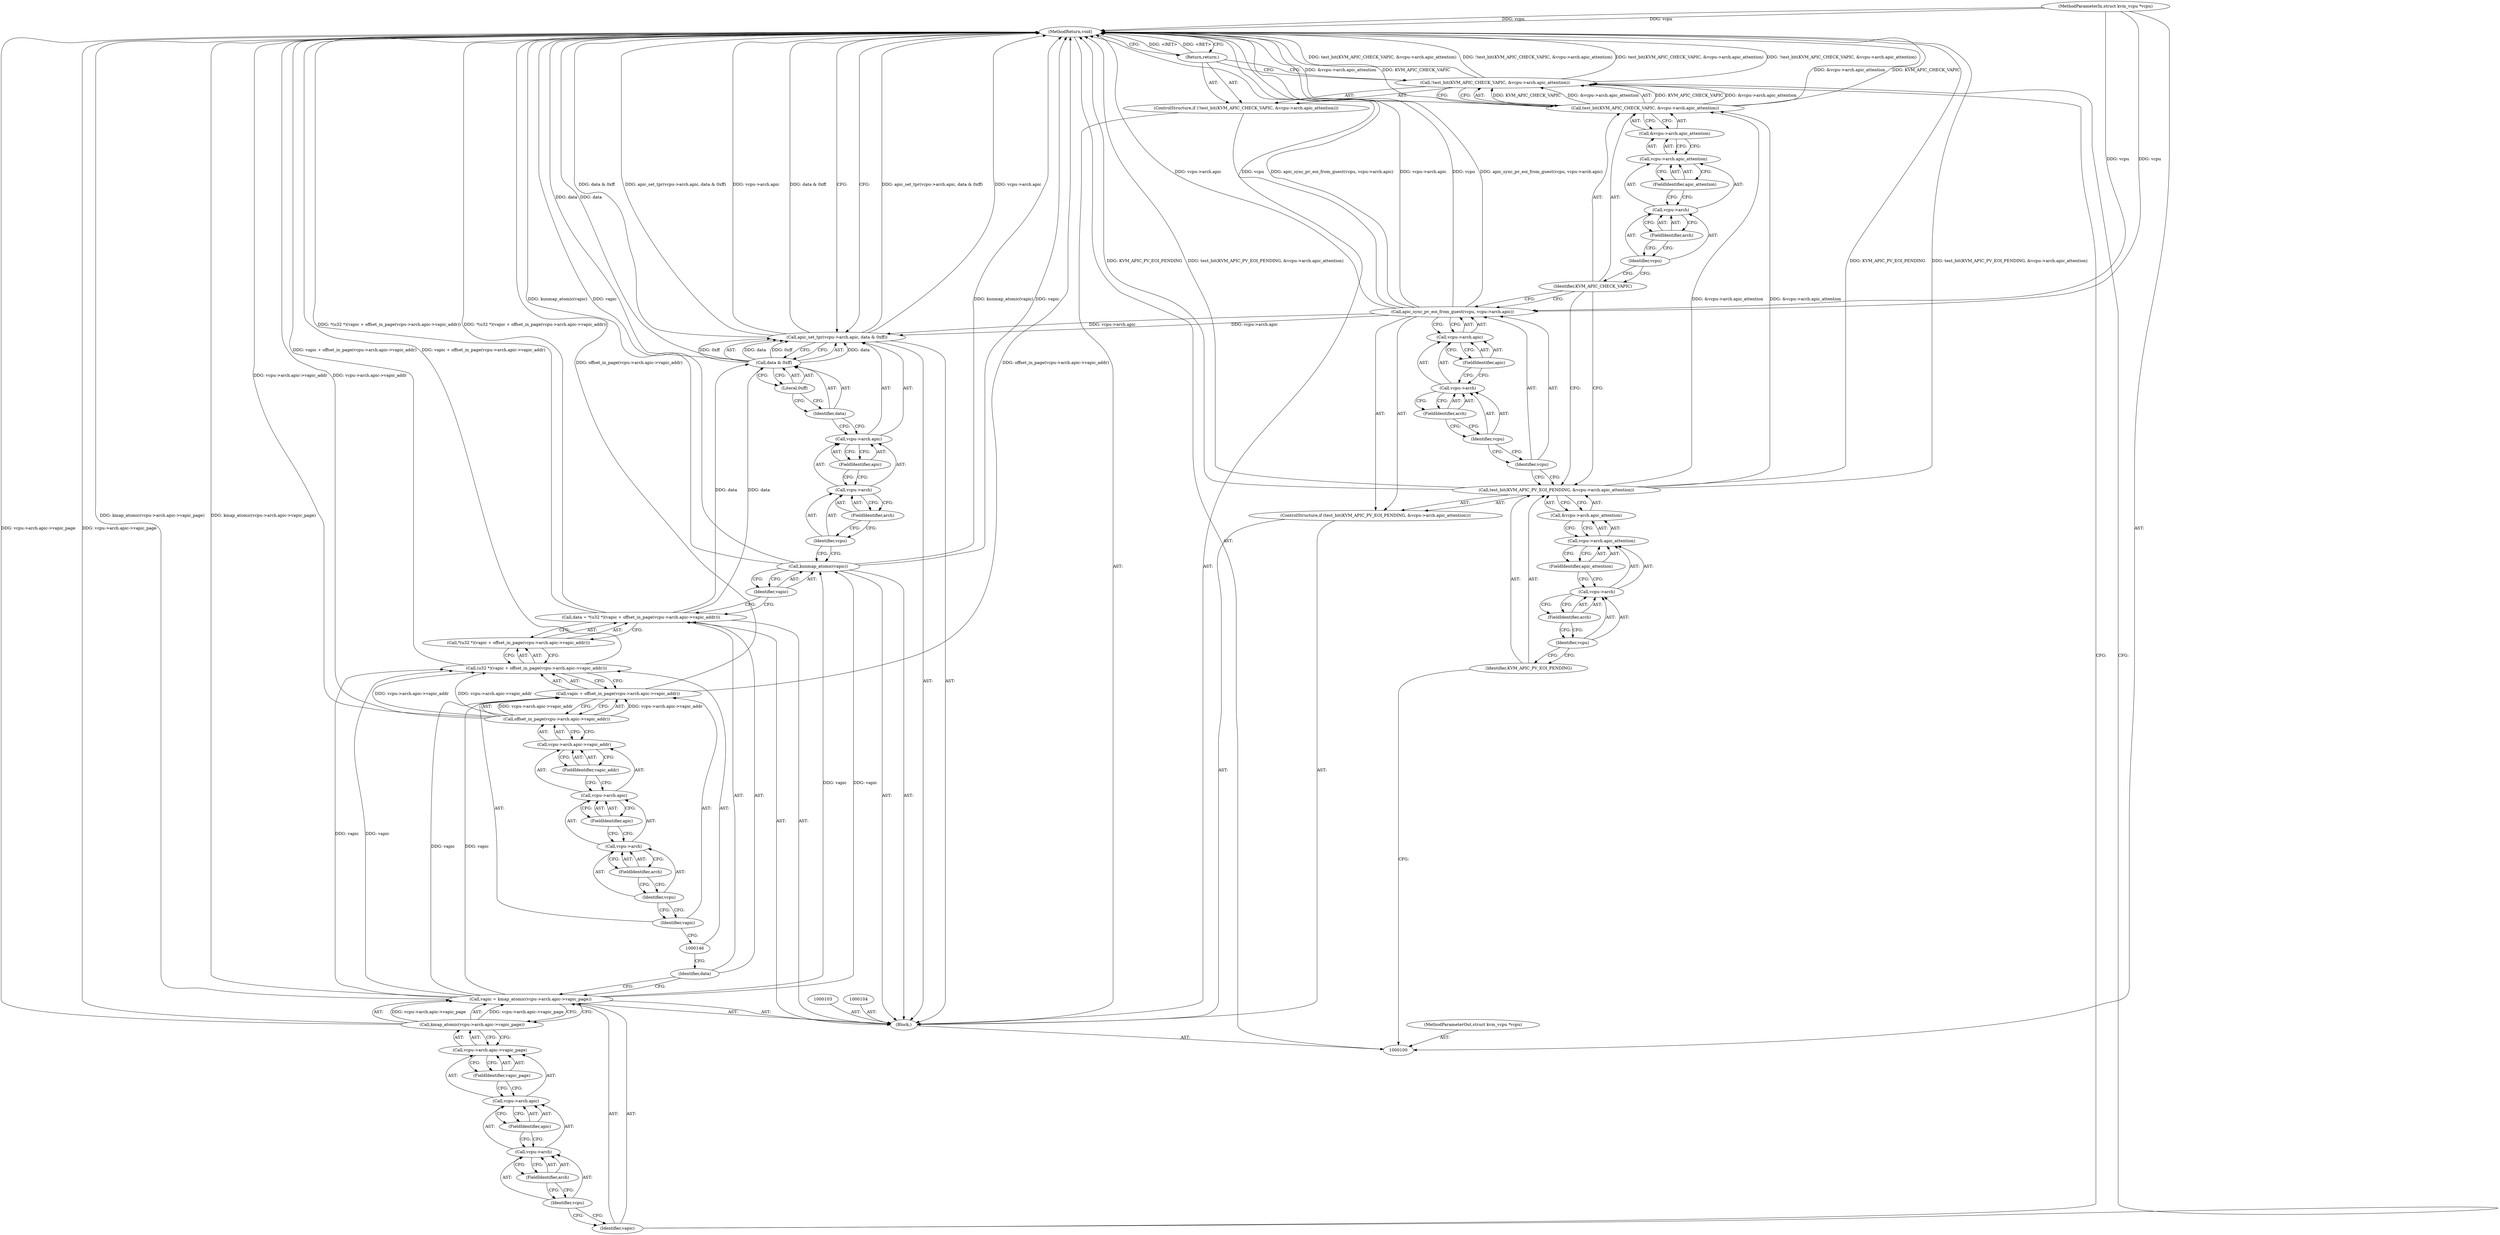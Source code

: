 digraph "1_linux_fda4e2e85589191b123d31cdc21fd33ee70f50fd_0" {
"1000168" [label="(MethodReturn,void)"];
"1000101" [label="(MethodParameterIn,struct kvm_vcpu *vcpu)"];
"1000245" [label="(MethodParameterOut,struct kvm_vcpu *vcpu)"];
"1000131" [label="(Return,return;)"];
"1000132" [label="(Call,vapic = kmap_atomic(vcpu->arch.apic->vapic_page))"];
"1000133" [label="(Identifier,vapic)"];
"1000135" [label="(Call,vcpu->arch.apic->vapic_page)"];
"1000136" [label="(Call,vcpu->arch.apic)"];
"1000137" [label="(Call,vcpu->arch)"];
"1000138" [label="(Identifier,vcpu)"];
"1000139" [label="(FieldIdentifier,arch)"];
"1000140" [label="(FieldIdentifier,apic)"];
"1000141" [label="(FieldIdentifier,vapic_page)"];
"1000134" [label="(Call,kmap_atomic(vcpu->arch.apic->vapic_page))"];
"1000142" [label="(Call,data = *(u32 *)(vapic + offset_in_page(vcpu->arch.apic->vapic_addr)))"];
"1000143" [label="(Identifier,data)"];
"1000147" [label="(Call,vapic + offset_in_page(vcpu->arch.apic->vapic_addr))"];
"1000148" [label="(Identifier,vapic)"];
"1000149" [label="(Call,offset_in_page(vcpu->arch.apic->vapic_addr))"];
"1000150" [label="(Call,vcpu->arch.apic->vapic_addr)"];
"1000151" [label="(Call,vcpu->arch.apic)"];
"1000152" [label="(Call,vcpu->arch)"];
"1000153" [label="(Identifier,vcpu)"];
"1000154" [label="(FieldIdentifier,arch)"];
"1000155" [label="(FieldIdentifier,apic)"];
"1000156" [label="(FieldIdentifier,vapic_addr)"];
"1000144" [label="(Call,*(u32 *)(vapic + offset_in_page(vcpu->arch.apic->vapic_addr)))"];
"1000145" [label="(Call,(u32 *)(vapic + offset_in_page(vcpu->arch.apic->vapic_addr)))"];
"1000157" [label="(Call,kunmap_atomic(vapic))"];
"1000158" [label="(Identifier,vapic)"];
"1000160" [label="(Call,vcpu->arch.apic)"];
"1000161" [label="(Call,vcpu->arch)"];
"1000162" [label="(Identifier,vcpu)"];
"1000159" [label="(Call,apic_set_tpr(vcpu->arch.apic, data & 0xff))"];
"1000163" [label="(FieldIdentifier,arch)"];
"1000164" [label="(FieldIdentifier,apic)"];
"1000165" [label="(Call,data & 0xff)"];
"1000166" [label="(Identifier,data)"];
"1000167" [label="(Literal,0xff)"];
"1000102" [label="(Block,)"];
"1000107" [label="(Identifier,KVM_APIC_PV_EOI_PENDING)"];
"1000105" [label="(ControlStructure,if (test_bit(KVM_APIC_PV_EOI_PENDING, &vcpu->arch.apic_attention)))"];
"1000108" [label="(Call,&vcpu->arch.apic_attention)"];
"1000109" [label="(Call,vcpu->arch.apic_attention)"];
"1000110" [label="(Call,vcpu->arch)"];
"1000111" [label="(Identifier,vcpu)"];
"1000112" [label="(FieldIdentifier,arch)"];
"1000113" [label="(FieldIdentifier,apic_attention)"];
"1000106" [label="(Call,test_bit(KVM_APIC_PV_EOI_PENDING, &vcpu->arch.apic_attention))"];
"1000114" [label="(Call,apic_sync_pv_eoi_from_guest(vcpu, vcpu->arch.apic))"];
"1000115" [label="(Identifier,vcpu)"];
"1000116" [label="(Call,vcpu->arch.apic)"];
"1000117" [label="(Call,vcpu->arch)"];
"1000118" [label="(Identifier,vcpu)"];
"1000119" [label="(FieldIdentifier,arch)"];
"1000120" [label="(FieldIdentifier,apic)"];
"1000124" [label="(Identifier,KVM_APIC_CHECK_VAPIC)"];
"1000121" [label="(ControlStructure,if (!test_bit(KVM_APIC_CHECK_VAPIC, &vcpu->arch.apic_attention)))"];
"1000125" [label="(Call,&vcpu->arch.apic_attention)"];
"1000126" [label="(Call,vcpu->arch.apic_attention)"];
"1000127" [label="(Call,vcpu->arch)"];
"1000128" [label="(Identifier,vcpu)"];
"1000129" [label="(FieldIdentifier,arch)"];
"1000130" [label="(FieldIdentifier,apic_attention)"];
"1000122" [label="(Call,!test_bit(KVM_APIC_CHECK_VAPIC, &vcpu->arch.apic_attention))"];
"1000123" [label="(Call,test_bit(KVM_APIC_CHECK_VAPIC, &vcpu->arch.apic_attention))"];
"1000168" -> "1000100"  [label="AST: "];
"1000168" -> "1000131"  [label="CFG: "];
"1000168" -> "1000159"  [label="CFG: "];
"1000159" -> "1000168"  [label="DDG: apic_set_tpr(vcpu->arch.apic, data & 0xff)"];
"1000159" -> "1000168"  [label="DDG: vcpu->arch.apic"];
"1000159" -> "1000168"  [label="DDG: data & 0xff"];
"1000123" -> "1000168"  [label="DDG: &vcpu->arch.apic_attention"];
"1000123" -> "1000168"  [label="DDG: KVM_APIC_CHECK_VAPIC"];
"1000106" -> "1000168"  [label="DDG: KVM_APIC_PV_EOI_PENDING"];
"1000106" -> "1000168"  [label="DDG: test_bit(KVM_APIC_PV_EOI_PENDING, &vcpu->arch.apic_attention)"];
"1000157" -> "1000168"  [label="DDG: kunmap_atomic(vapic)"];
"1000157" -> "1000168"  [label="DDG: vapic"];
"1000165" -> "1000168"  [label="DDG: data"];
"1000114" -> "1000168"  [label="DDG: vcpu"];
"1000114" -> "1000168"  [label="DDG: apic_sync_pv_eoi_from_guest(vcpu, vcpu->arch.apic)"];
"1000114" -> "1000168"  [label="DDG: vcpu->arch.apic"];
"1000147" -> "1000168"  [label="DDG: offset_in_page(vcpu->arch.apic->vapic_addr)"];
"1000149" -> "1000168"  [label="DDG: vcpu->arch.apic->vapic_addr"];
"1000122" -> "1000168"  [label="DDG: test_bit(KVM_APIC_CHECK_VAPIC, &vcpu->arch.apic_attention)"];
"1000122" -> "1000168"  [label="DDG: !test_bit(KVM_APIC_CHECK_VAPIC, &vcpu->arch.apic_attention)"];
"1000142" -> "1000168"  [label="DDG: *(u32 *)(vapic + offset_in_page(vcpu->arch.apic->vapic_addr))"];
"1000132" -> "1000168"  [label="DDG: kmap_atomic(vcpu->arch.apic->vapic_page)"];
"1000134" -> "1000168"  [label="DDG: vcpu->arch.apic->vapic_page"];
"1000101" -> "1000168"  [label="DDG: vcpu"];
"1000145" -> "1000168"  [label="DDG: vapic + offset_in_page(vcpu->arch.apic->vapic_addr)"];
"1000131" -> "1000168"  [label="DDG: <RET>"];
"1000101" -> "1000100"  [label="AST: "];
"1000101" -> "1000168"  [label="DDG: vcpu"];
"1000101" -> "1000114"  [label="DDG: vcpu"];
"1000245" -> "1000100"  [label="AST: "];
"1000131" -> "1000121"  [label="AST: "];
"1000131" -> "1000122"  [label="CFG: "];
"1000168" -> "1000131"  [label="CFG: "];
"1000131" -> "1000168"  [label="DDG: <RET>"];
"1000132" -> "1000102"  [label="AST: "];
"1000132" -> "1000134"  [label="CFG: "];
"1000133" -> "1000132"  [label="AST: "];
"1000134" -> "1000132"  [label="AST: "];
"1000143" -> "1000132"  [label="CFG: "];
"1000132" -> "1000168"  [label="DDG: kmap_atomic(vcpu->arch.apic->vapic_page)"];
"1000134" -> "1000132"  [label="DDG: vcpu->arch.apic->vapic_page"];
"1000132" -> "1000145"  [label="DDG: vapic"];
"1000132" -> "1000147"  [label="DDG: vapic"];
"1000132" -> "1000157"  [label="DDG: vapic"];
"1000133" -> "1000132"  [label="AST: "];
"1000133" -> "1000122"  [label="CFG: "];
"1000138" -> "1000133"  [label="CFG: "];
"1000135" -> "1000134"  [label="AST: "];
"1000135" -> "1000141"  [label="CFG: "];
"1000136" -> "1000135"  [label="AST: "];
"1000141" -> "1000135"  [label="AST: "];
"1000134" -> "1000135"  [label="CFG: "];
"1000136" -> "1000135"  [label="AST: "];
"1000136" -> "1000140"  [label="CFG: "];
"1000137" -> "1000136"  [label="AST: "];
"1000140" -> "1000136"  [label="AST: "];
"1000141" -> "1000136"  [label="CFG: "];
"1000137" -> "1000136"  [label="AST: "];
"1000137" -> "1000139"  [label="CFG: "];
"1000138" -> "1000137"  [label="AST: "];
"1000139" -> "1000137"  [label="AST: "];
"1000140" -> "1000137"  [label="CFG: "];
"1000138" -> "1000137"  [label="AST: "];
"1000138" -> "1000133"  [label="CFG: "];
"1000139" -> "1000138"  [label="CFG: "];
"1000139" -> "1000137"  [label="AST: "];
"1000139" -> "1000138"  [label="CFG: "];
"1000137" -> "1000139"  [label="CFG: "];
"1000140" -> "1000136"  [label="AST: "];
"1000140" -> "1000137"  [label="CFG: "];
"1000136" -> "1000140"  [label="CFG: "];
"1000141" -> "1000135"  [label="AST: "];
"1000141" -> "1000136"  [label="CFG: "];
"1000135" -> "1000141"  [label="CFG: "];
"1000134" -> "1000132"  [label="AST: "];
"1000134" -> "1000135"  [label="CFG: "];
"1000135" -> "1000134"  [label="AST: "];
"1000132" -> "1000134"  [label="CFG: "];
"1000134" -> "1000168"  [label="DDG: vcpu->arch.apic->vapic_page"];
"1000134" -> "1000132"  [label="DDG: vcpu->arch.apic->vapic_page"];
"1000142" -> "1000102"  [label="AST: "];
"1000142" -> "1000144"  [label="CFG: "];
"1000143" -> "1000142"  [label="AST: "];
"1000144" -> "1000142"  [label="AST: "];
"1000158" -> "1000142"  [label="CFG: "];
"1000142" -> "1000168"  [label="DDG: *(u32 *)(vapic + offset_in_page(vcpu->arch.apic->vapic_addr))"];
"1000142" -> "1000165"  [label="DDG: data"];
"1000143" -> "1000142"  [label="AST: "];
"1000143" -> "1000132"  [label="CFG: "];
"1000146" -> "1000143"  [label="CFG: "];
"1000147" -> "1000145"  [label="AST: "];
"1000147" -> "1000149"  [label="CFG: "];
"1000148" -> "1000147"  [label="AST: "];
"1000149" -> "1000147"  [label="AST: "];
"1000145" -> "1000147"  [label="CFG: "];
"1000147" -> "1000168"  [label="DDG: offset_in_page(vcpu->arch.apic->vapic_addr)"];
"1000132" -> "1000147"  [label="DDG: vapic"];
"1000149" -> "1000147"  [label="DDG: vcpu->arch.apic->vapic_addr"];
"1000148" -> "1000147"  [label="AST: "];
"1000148" -> "1000146"  [label="CFG: "];
"1000153" -> "1000148"  [label="CFG: "];
"1000149" -> "1000147"  [label="AST: "];
"1000149" -> "1000150"  [label="CFG: "];
"1000150" -> "1000149"  [label="AST: "];
"1000147" -> "1000149"  [label="CFG: "];
"1000149" -> "1000168"  [label="DDG: vcpu->arch.apic->vapic_addr"];
"1000149" -> "1000145"  [label="DDG: vcpu->arch.apic->vapic_addr"];
"1000149" -> "1000147"  [label="DDG: vcpu->arch.apic->vapic_addr"];
"1000150" -> "1000149"  [label="AST: "];
"1000150" -> "1000156"  [label="CFG: "];
"1000151" -> "1000150"  [label="AST: "];
"1000156" -> "1000150"  [label="AST: "];
"1000149" -> "1000150"  [label="CFG: "];
"1000151" -> "1000150"  [label="AST: "];
"1000151" -> "1000155"  [label="CFG: "];
"1000152" -> "1000151"  [label="AST: "];
"1000155" -> "1000151"  [label="AST: "];
"1000156" -> "1000151"  [label="CFG: "];
"1000152" -> "1000151"  [label="AST: "];
"1000152" -> "1000154"  [label="CFG: "];
"1000153" -> "1000152"  [label="AST: "];
"1000154" -> "1000152"  [label="AST: "];
"1000155" -> "1000152"  [label="CFG: "];
"1000153" -> "1000152"  [label="AST: "];
"1000153" -> "1000148"  [label="CFG: "];
"1000154" -> "1000153"  [label="CFG: "];
"1000154" -> "1000152"  [label="AST: "];
"1000154" -> "1000153"  [label="CFG: "];
"1000152" -> "1000154"  [label="CFG: "];
"1000155" -> "1000151"  [label="AST: "];
"1000155" -> "1000152"  [label="CFG: "];
"1000151" -> "1000155"  [label="CFG: "];
"1000156" -> "1000150"  [label="AST: "];
"1000156" -> "1000151"  [label="CFG: "];
"1000150" -> "1000156"  [label="CFG: "];
"1000144" -> "1000142"  [label="AST: "];
"1000144" -> "1000145"  [label="CFG: "];
"1000145" -> "1000144"  [label="AST: "];
"1000142" -> "1000144"  [label="CFG: "];
"1000145" -> "1000144"  [label="AST: "];
"1000145" -> "1000147"  [label="CFG: "];
"1000146" -> "1000145"  [label="AST: "];
"1000147" -> "1000145"  [label="AST: "];
"1000144" -> "1000145"  [label="CFG: "];
"1000145" -> "1000168"  [label="DDG: vapic + offset_in_page(vcpu->arch.apic->vapic_addr)"];
"1000132" -> "1000145"  [label="DDG: vapic"];
"1000149" -> "1000145"  [label="DDG: vcpu->arch.apic->vapic_addr"];
"1000157" -> "1000102"  [label="AST: "];
"1000157" -> "1000158"  [label="CFG: "];
"1000158" -> "1000157"  [label="AST: "];
"1000162" -> "1000157"  [label="CFG: "];
"1000157" -> "1000168"  [label="DDG: kunmap_atomic(vapic)"];
"1000157" -> "1000168"  [label="DDG: vapic"];
"1000132" -> "1000157"  [label="DDG: vapic"];
"1000158" -> "1000157"  [label="AST: "];
"1000158" -> "1000142"  [label="CFG: "];
"1000157" -> "1000158"  [label="CFG: "];
"1000160" -> "1000159"  [label="AST: "];
"1000160" -> "1000164"  [label="CFG: "];
"1000161" -> "1000160"  [label="AST: "];
"1000164" -> "1000160"  [label="AST: "];
"1000166" -> "1000160"  [label="CFG: "];
"1000161" -> "1000160"  [label="AST: "];
"1000161" -> "1000163"  [label="CFG: "];
"1000162" -> "1000161"  [label="AST: "];
"1000163" -> "1000161"  [label="AST: "];
"1000164" -> "1000161"  [label="CFG: "];
"1000162" -> "1000161"  [label="AST: "];
"1000162" -> "1000157"  [label="CFG: "];
"1000163" -> "1000162"  [label="CFG: "];
"1000159" -> "1000102"  [label="AST: "];
"1000159" -> "1000165"  [label="CFG: "];
"1000160" -> "1000159"  [label="AST: "];
"1000165" -> "1000159"  [label="AST: "];
"1000168" -> "1000159"  [label="CFG: "];
"1000159" -> "1000168"  [label="DDG: apic_set_tpr(vcpu->arch.apic, data & 0xff)"];
"1000159" -> "1000168"  [label="DDG: vcpu->arch.apic"];
"1000159" -> "1000168"  [label="DDG: data & 0xff"];
"1000114" -> "1000159"  [label="DDG: vcpu->arch.apic"];
"1000165" -> "1000159"  [label="DDG: data"];
"1000165" -> "1000159"  [label="DDG: 0xff"];
"1000163" -> "1000161"  [label="AST: "];
"1000163" -> "1000162"  [label="CFG: "];
"1000161" -> "1000163"  [label="CFG: "];
"1000164" -> "1000160"  [label="AST: "];
"1000164" -> "1000161"  [label="CFG: "];
"1000160" -> "1000164"  [label="CFG: "];
"1000165" -> "1000159"  [label="AST: "];
"1000165" -> "1000167"  [label="CFG: "];
"1000166" -> "1000165"  [label="AST: "];
"1000167" -> "1000165"  [label="AST: "];
"1000159" -> "1000165"  [label="CFG: "];
"1000165" -> "1000168"  [label="DDG: data"];
"1000165" -> "1000159"  [label="DDG: data"];
"1000165" -> "1000159"  [label="DDG: 0xff"];
"1000142" -> "1000165"  [label="DDG: data"];
"1000166" -> "1000165"  [label="AST: "];
"1000166" -> "1000160"  [label="CFG: "];
"1000167" -> "1000166"  [label="CFG: "];
"1000167" -> "1000165"  [label="AST: "];
"1000167" -> "1000166"  [label="CFG: "];
"1000165" -> "1000167"  [label="CFG: "];
"1000102" -> "1000100"  [label="AST: "];
"1000103" -> "1000102"  [label="AST: "];
"1000104" -> "1000102"  [label="AST: "];
"1000105" -> "1000102"  [label="AST: "];
"1000121" -> "1000102"  [label="AST: "];
"1000132" -> "1000102"  [label="AST: "];
"1000142" -> "1000102"  [label="AST: "];
"1000157" -> "1000102"  [label="AST: "];
"1000159" -> "1000102"  [label="AST: "];
"1000107" -> "1000106"  [label="AST: "];
"1000107" -> "1000100"  [label="CFG: "];
"1000111" -> "1000107"  [label="CFG: "];
"1000105" -> "1000102"  [label="AST: "];
"1000106" -> "1000105"  [label="AST: "];
"1000114" -> "1000105"  [label="AST: "];
"1000108" -> "1000106"  [label="AST: "];
"1000108" -> "1000109"  [label="CFG: "];
"1000109" -> "1000108"  [label="AST: "];
"1000106" -> "1000108"  [label="CFG: "];
"1000109" -> "1000108"  [label="AST: "];
"1000109" -> "1000113"  [label="CFG: "];
"1000110" -> "1000109"  [label="AST: "];
"1000113" -> "1000109"  [label="AST: "];
"1000108" -> "1000109"  [label="CFG: "];
"1000110" -> "1000109"  [label="AST: "];
"1000110" -> "1000112"  [label="CFG: "];
"1000111" -> "1000110"  [label="AST: "];
"1000112" -> "1000110"  [label="AST: "];
"1000113" -> "1000110"  [label="CFG: "];
"1000111" -> "1000110"  [label="AST: "];
"1000111" -> "1000107"  [label="CFG: "];
"1000112" -> "1000111"  [label="CFG: "];
"1000112" -> "1000110"  [label="AST: "];
"1000112" -> "1000111"  [label="CFG: "];
"1000110" -> "1000112"  [label="CFG: "];
"1000113" -> "1000109"  [label="AST: "];
"1000113" -> "1000110"  [label="CFG: "];
"1000109" -> "1000113"  [label="CFG: "];
"1000106" -> "1000105"  [label="AST: "];
"1000106" -> "1000108"  [label="CFG: "];
"1000107" -> "1000106"  [label="AST: "];
"1000108" -> "1000106"  [label="AST: "];
"1000115" -> "1000106"  [label="CFG: "];
"1000124" -> "1000106"  [label="CFG: "];
"1000106" -> "1000168"  [label="DDG: KVM_APIC_PV_EOI_PENDING"];
"1000106" -> "1000168"  [label="DDG: test_bit(KVM_APIC_PV_EOI_PENDING, &vcpu->arch.apic_attention)"];
"1000106" -> "1000123"  [label="DDG: &vcpu->arch.apic_attention"];
"1000114" -> "1000105"  [label="AST: "];
"1000114" -> "1000116"  [label="CFG: "];
"1000115" -> "1000114"  [label="AST: "];
"1000116" -> "1000114"  [label="AST: "];
"1000124" -> "1000114"  [label="CFG: "];
"1000114" -> "1000168"  [label="DDG: vcpu"];
"1000114" -> "1000168"  [label="DDG: apic_sync_pv_eoi_from_guest(vcpu, vcpu->arch.apic)"];
"1000114" -> "1000168"  [label="DDG: vcpu->arch.apic"];
"1000101" -> "1000114"  [label="DDG: vcpu"];
"1000114" -> "1000159"  [label="DDG: vcpu->arch.apic"];
"1000115" -> "1000114"  [label="AST: "];
"1000115" -> "1000106"  [label="CFG: "];
"1000118" -> "1000115"  [label="CFG: "];
"1000116" -> "1000114"  [label="AST: "];
"1000116" -> "1000120"  [label="CFG: "];
"1000117" -> "1000116"  [label="AST: "];
"1000120" -> "1000116"  [label="AST: "];
"1000114" -> "1000116"  [label="CFG: "];
"1000117" -> "1000116"  [label="AST: "];
"1000117" -> "1000119"  [label="CFG: "];
"1000118" -> "1000117"  [label="AST: "];
"1000119" -> "1000117"  [label="AST: "];
"1000120" -> "1000117"  [label="CFG: "];
"1000118" -> "1000117"  [label="AST: "];
"1000118" -> "1000115"  [label="CFG: "];
"1000119" -> "1000118"  [label="CFG: "];
"1000119" -> "1000117"  [label="AST: "];
"1000119" -> "1000118"  [label="CFG: "];
"1000117" -> "1000119"  [label="CFG: "];
"1000120" -> "1000116"  [label="AST: "];
"1000120" -> "1000117"  [label="CFG: "];
"1000116" -> "1000120"  [label="CFG: "];
"1000124" -> "1000123"  [label="AST: "];
"1000124" -> "1000114"  [label="CFG: "];
"1000124" -> "1000106"  [label="CFG: "];
"1000128" -> "1000124"  [label="CFG: "];
"1000121" -> "1000102"  [label="AST: "];
"1000122" -> "1000121"  [label="AST: "];
"1000131" -> "1000121"  [label="AST: "];
"1000125" -> "1000123"  [label="AST: "];
"1000125" -> "1000126"  [label="CFG: "];
"1000126" -> "1000125"  [label="AST: "];
"1000123" -> "1000125"  [label="CFG: "];
"1000126" -> "1000125"  [label="AST: "];
"1000126" -> "1000130"  [label="CFG: "];
"1000127" -> "1000126"  [label="AST: "];
"1000130" -> "1000126"  [label="AST: "];
"1000125" -> "1000126"  [label="CFG: "];
"1000127" -> "1000126"  [label="AST: "];
"1000127" -> "1000129"  [label="CFG: "];
"1000128" -> "1000127"  [label="AST: "];
"1000129" -> "1000127"  [label="AST: "];
"1000130" -> "1000127"  [label="CFG: "];
"1000128" -> "1000127"  [label="AST: "];
"1000128" -> "1000124"  [label="CFG: "];
"1000129" -> "1000128"  [label="CFG: "];
"1000129" -> "1000127"  [label="AST: "];
"1000129" -> "1000128"  [label="CFG: "];
"1000127" -> "1000129"  [label="CFG: "];
"1000130" -> "1000126"  [label="AST: "];
"1000130" -> "1000127"  [label="CFG: "];
"1000126" -> "1000130"  [label="CFG: "];
"1000122" -> "1000121"  [label="AST: "];
"1000122" -> "1000123"  [label="CFG: "];
"1000123" -> "1000122"  [label="AST: "];
"1000131" -> "1000122"  [label="CFG: "];
"1000133" -> "1000122"  [label="CFG: "];
"1000122" -> "1000168"  [label="DDG: test_bit(KVM_APIC_CHECK_VAPIC, &vcpu->arch.apic_attention)"];
"1000122" -> "1000168"  [label="DDG: !test_bit(KVM_APIC_CHECK_VAPIC, &vcpu->arch.apic_attention)"];
"1000123" -> "1000122"  [label="DDG: KVM_APIC_CHECK_VAPIC"];
"1000123" -> "1000122"  [label="DDG: &vcpu->arch.apic_attention"];
"1000123" -> "1000122"  [label="AST: "];
"1000123" -> "1000125"  [label="CFG: "];
"1000124" -> "1000123"  [label="AST: "];
"1000125" -> "1000123"  [label="AST: "];
"1000122" -> "1000123"  [label="CFG: "];
"1000123" -> "1000168"  [label="DDG: &vcpu->arch.apic_attention"];
"1000123" -> "1000168"  [label="DDG: KVM_APIC_CHECK_VAPIC"];
"1000123" -> "1000122"  [label="DDG: KVM_APIC_CHECK_VAPIC"];
"1000123" -> "1000122"  [label="DDG: &vcpu->arch.apic_attention"];
"1000106" -> "1000123"  [label="DDG: &vcpu->arch.apic_attention"];
}
